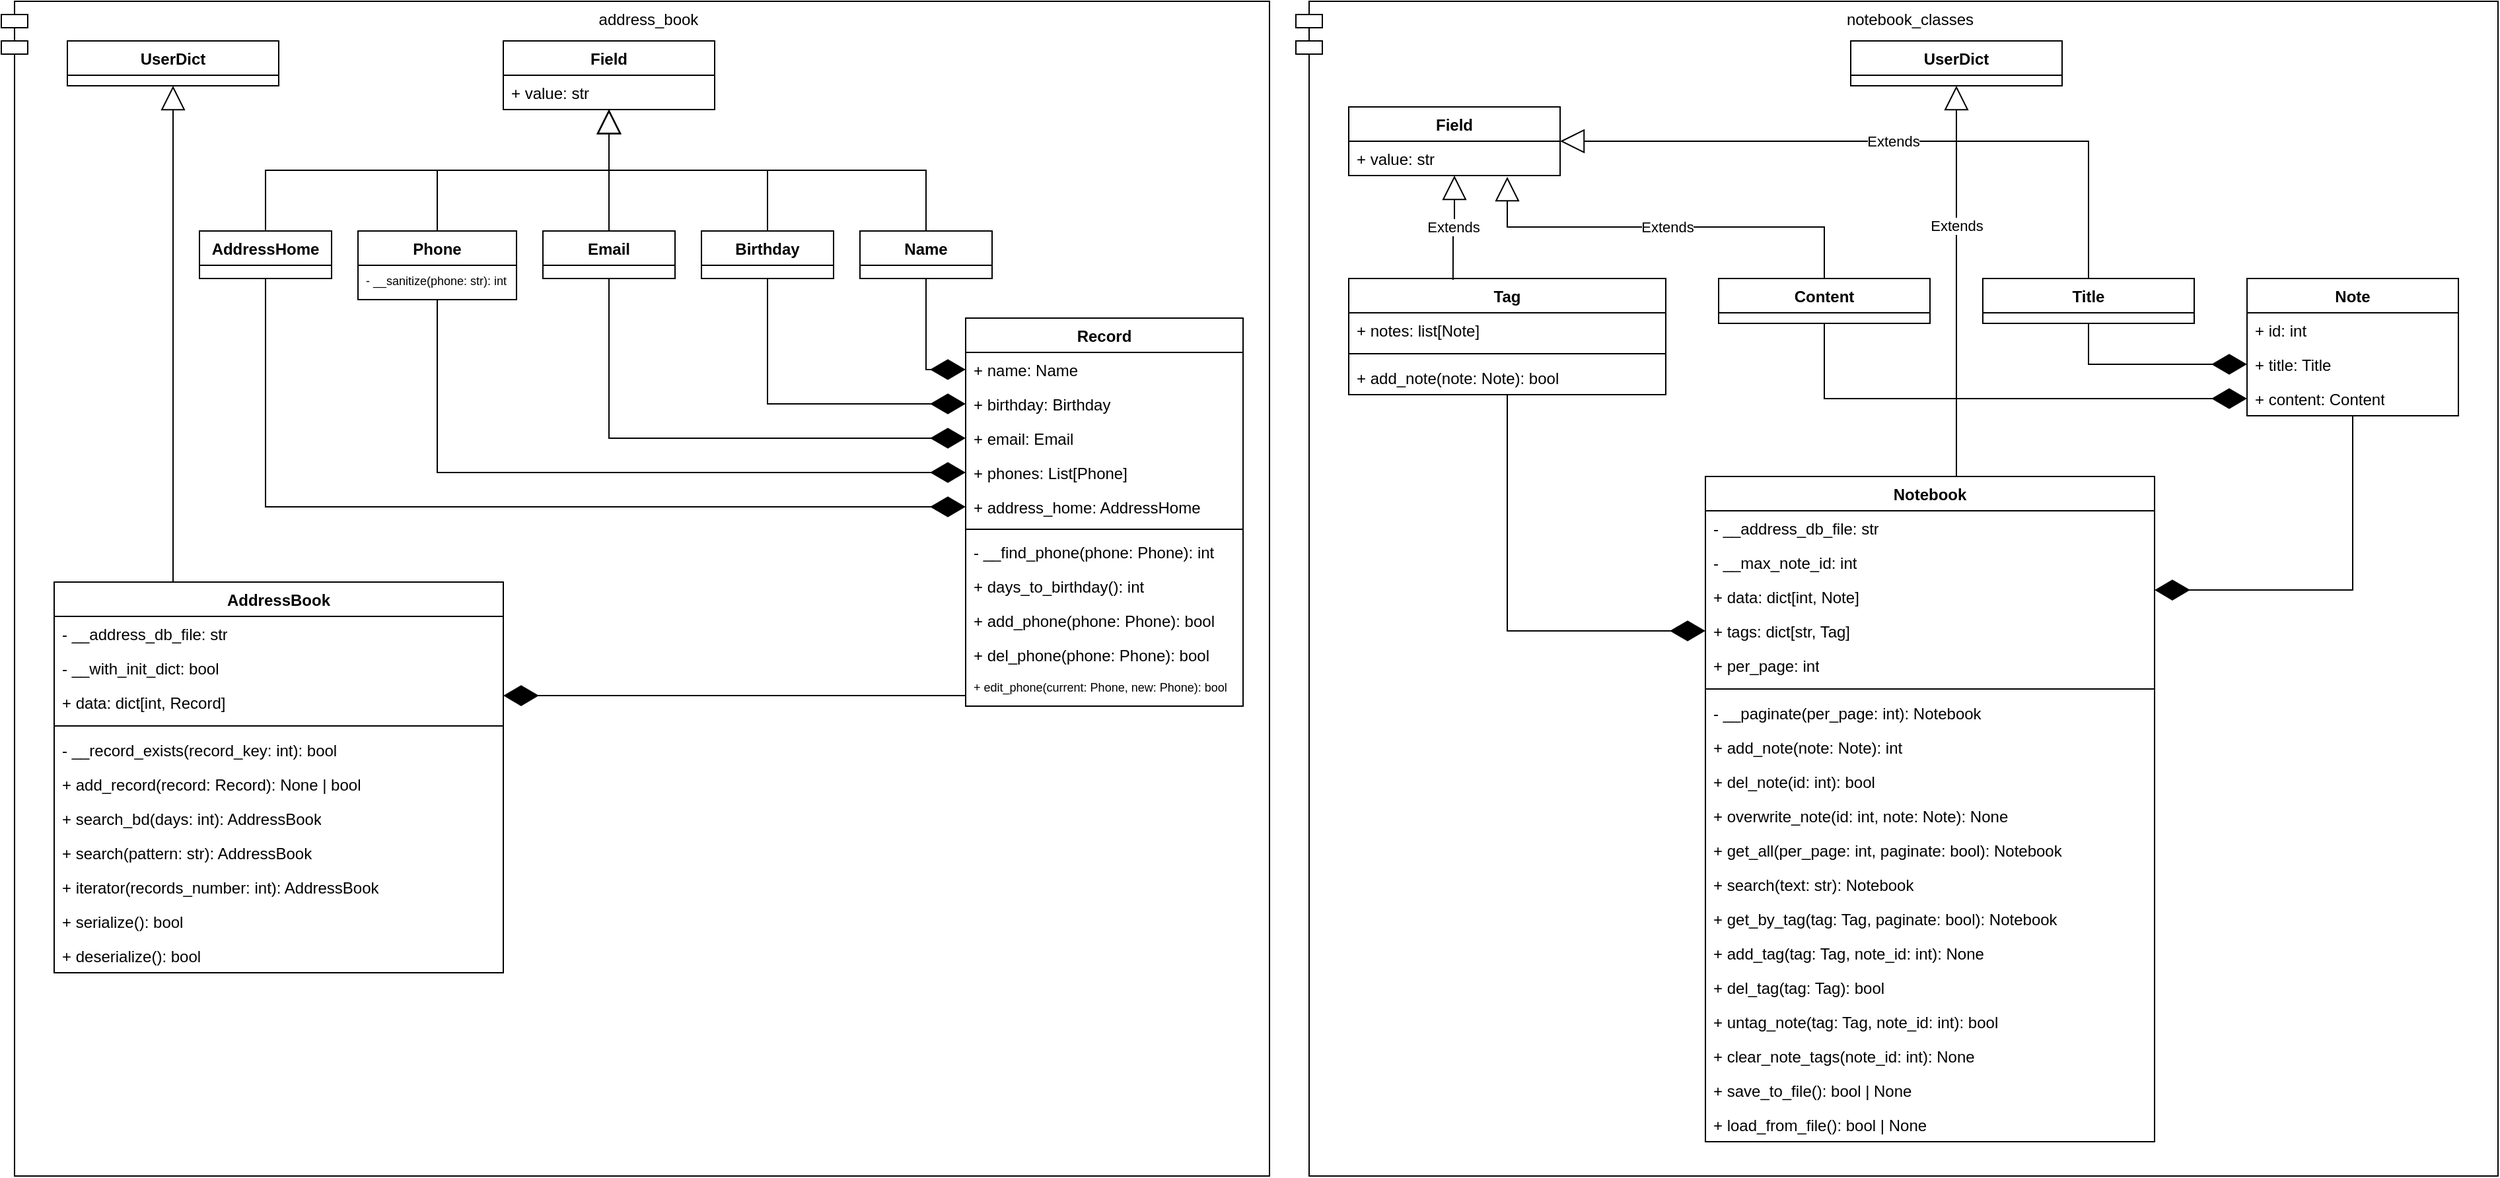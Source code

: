 <mxfile version="21.1.2" type="github">
  <diagram name="Page-1" id="e7e014a7-5840-1c2e-5031-d8a46d1fe8dd">
    <mxGraphModel dx="2263" dy="1489" grid="1" gridSize="10" guides="1" tooltips="1" connect="1" arrows="1" fold="1" page="1" pageScale="1" pageWidth="1169" pageHeight="826" background="none" math="0" shadow="0">
      <root>
        <mxCell id="0" />
        <mxCell id="1" parent="0" />
        <mxCell id="gKWf8svU3lvWC4O9m-Wb-16" value="" style="group" vertex="1" connectable="0" parent="1">
          <mxGeometry x="900" y="-400" width="910" height="890" as="geometry" />
        </mxCell>
        <mxCell id="gKWf8svU3lvWC4O9m-Wb-1" value="&lt;div&gt;notebook_classes&lt;/div&gt;&lt;div&gt;&lt;br&gt;&lt;/div&gt;" style="shape=module;align=left;spacingLeft=20;align=center;verticalAlign=top;whiteSpace=wrap;html=1;" vertex="1" parent="gKWf8svU3lvWC4O9m-Wb-16">
          <mxGeometry width="910" height="890" as="geometry" />
        </mxCell>
        <mxCell id="VGOBlKjqHN4MHqmhBKWz-45" value="Note" style="swimlane;fontStyle=1;align=center;verticalAlign=top;childLayout=stackLayout;horizontal=1;startSize=26;horizontalStack=0;resizeParent=1;resizeParentMax=0;resizeLast=0;collapsible=1;marginBottom=0;whiteSpace=wrap;html=1;" parent="gKWf8svU3lvWC4O9m-Wb-16" vertex="1">
          <mxGeometry x="720" y="210" width="160" height="104" as="geometry">
            <mxRectangle x="810" y="327" width="70" height="30" as="alternateBounds" />
          </mxGeometry>
        </mxCell>
        <mxCell id="VGOBlKjqHN4MHqmhBKWz-78" value="&lt;div&gt;+ id: int&lt;br&gt;&lt;/div&gt;" style="text;strokeColor=none;fillColor=none;align=left;verticalAlign=top;spacingLeft=4;spacingRight=4;overflow=hidden;rotatable=0;points=[[0,0.5],[1,0.5]];portConstraint=eastwest;whiteSpace=wrap;html=1;" parent="VGOBlKjqHN4MHqmhBKWz-45" vertex="1">
          <mxGeometry y="26" width="160" height="26" as="geometry" />
        </mxCell>
        <mxCell id="VGOBlKjqHN4MHqmhBKWz-70" value="&lt;div&gt;+ title: Title&lt;/div&gt;" style="text;strokeColor=none;fillColor=none;align=left;verticalAlign=top;spacingLeft=4;spacingRight=4;overflow=hidden;rotatable=0;points=[[0,0.5],[1,0.5]];portConstraint=eastwest;whiteSpace=wrap;html=1;" parent="VGOBlKjqHN4MHqmhBKWz-45" vertex="1">
          <mxGeometry y="52" width="160" height="26" as="geometry" />
        </mxCell>
        <mxCell id="VGOBlKjqHN4MHqmhBKWz-71" value="&lt;div&gt;+ content: Content&lt;br&gt;&lt;/div&gt;" style="text;strokeColor=none;fillColor=none;align=left;verticalAlign=top;spacingLeft=4;spacingRight=4;overflow=hidden;rotatable=0;points=[[0,0.5],[1,0.5]];portConstraint=eastwest;whiteSpace=wrap;html=1;" parent="VGOBlKjqHN4MHqmhBKWz-45" vertex="1">
          <mxGeometry y="78" width="160" height="26" as="geometry" />
        </mxCell>
        <mxCell id="VGOBlKjqHN4MHqmhBKWz-49" value="&lt;div&gt;Notebook&lt;/div&gt;" style="swimlane;fontStyle=1;align=center;verticalAlign=top;childLayout=stackLayout;horizontal=1;startSize=26;horizontalStack=0;resizeParent=1;resizeParentMax=0;resizeLast=0;collapsible=1;marginBottom=0;whiteSpace=wrap;html=1;" parent="gKWf8svU3lvWC4O9m-Wb-16" vertex="1">
          <mxGeometry x="310" y="360" width="340" height="504" as="geometry" />
        </mxCell>
        <mxCell id="VGOBlKjqHN4MHqmhBKWz-95" value="- __address_db_file: str" style="text;strokeColor=none;fillColor=none;align=left;verticalAlign=top;spacingLeft=4;spacingRight=4;overflow=hidden;rotatable=0;points=[[0,0.5],[1,0.5]];portConstraint=eastwest;whiteSpace=wrap;html=1;" parent="VGOBlKjqHN4MHqmhBKWz-49" vertex="1">
          <mxGeometry y="26" width="340" height="26" as="geometry" />
        </mxCell>
        <mxCell id="gKWf8svU3lvWC4O9m-Wb-11" value="- __max_note_id: int" style="text;strokeColor=none;fillColor=none;align=left;verticalAlign=top;spacingLeft=4;spacingRight=4;overflow=hidden;rotatable=0;points=[[0,0.5],[1,0.5]];portConstraint=eastwest;whiteSpace=wrap;html=1;" vertex="1" parent="VGOBlKjqHN4MHqmhBKWz-49">
          <mxGeometry y="52" width="340" height="26" as="geometry" />
        </mxCell>
        <mxCell id="VGOBlKjqHN4MHqmhBKWz-104" value="+ data: dict[int, Note]" style="text;strokeColor=none;fillColor=none;align=left;verticalAlign=top;spacingLeft=4;spacingRight=4;overflow=hidden;rotatable=0;points=[[0,0.5],[1,0.5]];portConstraint=eastwest;whiteSpace=wrap;html=1;" parent="VGOBlKjqHN4MHqmhBKWz-49" vertex="1">
          <mxGeometry y="78" width="340" height="26" as="geometry" />
        </mxCell>
        <mxCell id="VGOBlKjqHN4MHqmhBKWz-96" value="&lt;div&gt;+ tags: dict[str, Tag]&lt;br&gt;&lt;/div&gt;" style="text;strokeColor=none;fillColor=none;align=left;verticalAlign=top;spacingLeft=4;spacingRight=4;overflow=hidden;rotatable=0;points=[[0,0.5],[1,0.5]];portConstraint=eastwest;whiteSpace=wrap;html=1;" parent="VGOBlKjqHN4MHqmhBKWz-49" vertex="1">
          <mxGeometry y="104" width="340" height="26" as="geometry" />
        </mxCell>
        <mxCell id="VGOBlKjqHN4MHqmhBKWz-108" value="&lt;div&gt;+ per_page: int&lt;br&gt;&lt;/div&gt;" style="text;strokeColor=none;fillColor=none;align=left;verticalAlign=top;spacingLeft=4;spacingRight=4;overflow=hidden;rotatable=0;points=[[0,0.5],[1,0.5]];portConstraint=eastwest;whiteSpace=wrap;html=1;" parent="VGOBlKjqHN4MHqmhBKWz-49" vertex="1">
          <mxGeometry y="130" width="340" height="26" as="geometry" />
        </mxCell>
        <mxCell id="VGOBlKjqHN4MHqmhBKWz-89" value="" style="line;strokeWidth=1;fillColor=none;align=left;verticalAlign=middle;spacingTop=-1;spacingLeft=3;spacingRight=3;rotatable=0;labelPosition=right;points=[];portConstraint=eastwest;strokeColor=inherit;" parent="VGOBlKjqHN4MHqmhBKWz-49" vertex="1">
          <mxGeometry y="156" width="340" height="10" as="geometry" />
        </mxCell>
        <mxCell id="VGOBlKjqHN4MHqmhBKWz-87" value="- __paginate(per_page: int):  Notebook" style="text;strokeColor=none;fillColor=none;align=left;verticalAlign=top;spacingLeft=4;spacingRight=4;overflow=hidden;rotatable=0;points=[[0,0.5],[1,0.5]];portConstraint=eastwest;whiteSpace=wrap;html=1;" parent="VGOBlKjqHN4MHqmhBKWz-49" vertex="1">
          <mxGeometry y="166" width="340" height="26" as="geometry" />
        </mxCell>
        <mxCell id="VGOBlKjqHN4MHqmhBKWz-106" value="+ add_note(note: Note): int" style="text;strokeColor=none;fillColor=none;align=left;verticalAlign=top;spacingLeft=4;spacingRight=4;overflow=hidden;rotatable=0;points=[[0,0.5],[1,0.5]];portConstraint=eastwest;whiteSpace=wrap;html=1;" parent="VGOBlKjqHN4MHqmhBKWz-49" vertex="1">
          <mxGeometry y="192" width="340" height="26" as="geometry" />
        </mxCell>
        <mxCell id="VGOBlKjqHN4MHqmhBKWz-88" value="+ del_note(id: int): bool" style="text;strokeColor=none;fillColor=none;align=left;verticalAlign=top;spacingLeft=4;spacingRight=4;overflow=hidden;rotatable=0;points=[[0,0.5],[1,0.5]];portConstraint=eastwest;whiteSpace=wrap;html=1;" parent="VGOBlKjqHN4MHqmhBKWz-49" vertex="1">
          <mxGeometry y="218" width="340" height="26" as="geometry" />
        </mxCell>
        <mxCell id="VGOBlKjqHN4MHqmhBKWz-92" value="+ overwrite_note(id: int, note: Note): None" style="text;strokeColor=none;fillColor=none;align=left;verticalAlign=top;spacingLeft=4;spacingRight=4;overflow=hidden;rotatable=0;points=[[0,0.5],[1,0.5]];portConstraint=eastwest;whiteSpace=wrap;html=1;" parent="VGOBlKjqHN4MHqmhBKWz-49" vertex="1">
          <mxGeometry y="244" width="340" height="26" as="geometry" />
        </mxCell>
        <mxCell id="VGOBlKjqHN4MHqmhBKWz-93" value="+ get_all(per_page: int, paginate: bool): Notebook" style="text;strokeColor=none;fillColor=none;align=left;verticalAlign=top;spacingLeft=4;spacingRight=4;overflow=hidden;rotatable=0;points=[[0,0.5],[1,0.5]];portConstraint=eastwest;whiteSpace=wrap;html=1;" parent="VGOBlKjqHN4MHqmhBKWz-49" vertex="1">
          <mxGeometry y="270" width="340" height="26" as="geometry" />
        </mxCell>
        <mxCell id="VGOBlKjqHN4MHqmhBKWz-94" value="+ search(text: str): Notebook" style="text;strokeColor=none;fillColor=none;align=left;verticalAlign=top;spacingLeft=4;spacingRight=4;overflow=hidden;rotatable=0;points=[[0,0.5],[1,0.5]];portConstraint=eastwest;whiteSpace=wrap;html=1;" parent="VGOBlKjqHN4MHqmhBKWz-49" vertex="1">
          <mxGeometry y="296" width="340" height="26" as="geometry" />
        </mxCell>
        <mxCell id="VGOBlKjqHN4MHqmhBKWz-52" value="+ get_by_tag(tag: Tag, paginate: bool): Notebook" style="text;strokeColor=none;fillColor=none;align=left;verticalAlign=top;spacingLeft=4;spacingRight=4;overflow=hidden;rotatable=0;points=[[0,0.5],[1,0.5]];portConstraint=eastwest;whiteSpace=wrap;html=1;" parent="VGOBlKjqHN4MHqmhBKWz-49" vertex="1">
          <mxGeometry y="322" width="340" height="26" as="geometry" />
        </mxCell>
        <mxCell id="VGOBlKjqHN4MHqmhBKWz-109" value="+ add_tag(tag: Tag, note_id: int): None" style="text;strokeColor=none;fillColor=none;align=left;verticalAlign=top;spacingLeft=4;spacingRight=4;overflow=hidden;rotatable=0;points=[[0,0.5],[1,0.5]];portConstraint=eastwest;whiteSpace=wrap;html=1;" parent="VGOBlKjqHN4MHqmhBKWz-49" vertex="1">
          <mxGeometry y="348" width="340" height="26" as="geometry" />
        </mxCell>
        <mxCell id="VGOBlKjqHN4MHqmhBKWz-105" value="+ del_tag(tag: Tag): bool" style="text;strokeColor=none;fillColor=none;align=left;verticalAlign=top;spacingLeft=4;spacingRight=4;overflow=hidden;rotatable=0;points=[[0,0.5],[1,0.5]];portConstraint=eastwest;whiteSpace=wrap;html=1;" parent="VGOBlKjqHN4MHqmhBKWz-49" vertex="1">
          <mxGeometry y="374" width="340" height="26" as="geometry" />
        </mxCell>
        <mxCell id="VGOBlKjqHN4MHqmhBKWz-99" value="+ untag_note(tag: Tag, note_id: int): bool" style="text;strokeColor=none;fillColor=none;align=left;verticalAlign=top;spacingLeft=4;spacingRight=4;overflow=hidden;rotatable=0;points=[[0,0.5],[1,0.5]];portConstraint=eastwest;whiteSpace=wrap;html=1;" parent="VGOBlKjqHN4MHqmhBKWz-49" vertex="1">
          <mxGeometry y="400" width="340" height="26" as="geometry" />
        </mxCell>
        <mxCell id="VGOBlKjqHN4MHqmhBKWz-110" value="+ clear_note_tags(note_id: int): None" style="text;strokeColor=none;fillColor=none;align=left;verticalAlign=top;spacingLeft=4;spacingRight=4;overflow=hidden;rotatable=0;points=[[0,0.5],[1,0.5]];portConstraint=eastwest;whiteSpace=wrap;html=1;" parent="VGOBlKjqHN4MHqmhBKWz-49" vertex="1">
          <mxGeometry y="426" width="340" height="26" as="geometry" />
        </mxCell>
        <mxCell id="VGOBlKjqHN4MHqmhBKWz-102" value="+ save_to_file(): bool | None" style="text;strokeColor=none;fillColor=none;align=left;verticalAlign=top;spacingLeft=4;spacingRight=4;overflow=hidden;rotatable=0;points=[[0,0.5],[1,0.5]];portConstraint=eastwest;whiteSpace=wrap;html=1;" parent="VGOBlKjqHN4MHqmhBKWz-49" vertex="1">
          <mxGeometry y="452" width="340" height="26" as="geometry" />
        </mxCell>
        <mxCell id="VGOBlKjqHN4MHqmhBKWz-103" value="+ load_from_file(): bool | None" style="text;strokeColor=none;fillColor=none;align=left;verticalAlign=top;spacingLeft=4;spacingRight=4;overflow=hidden;rotatable=0;points=[[0,0.5],[1,0.5]];portConstraint=eastwest;whiteSpace=wrap;html=1;" parent="VGOBlKjqHN4MHqmhBKWz-49" vertex="1">
          <mxGeometry y="478" width="340" height="26" as="geometry" />
        </mxCell>
        <mxCell id="VGOBlKjqHN4MHqmhBKWz-53" value="Tag" style="swimlane;fontStyle=1;align=center;verticalAlign=top;childLayout=stackLayout;horizontal=1;startSize=26;horizontalStack=0;resizeParent=1;resizeParentMax=0;resizeLast=0;collapsible=1;marginBottom=0;whiteSpace=wrap;html=1;" parent="gKWf8svU3lvWC4O9m-Wb-16" vertex="1">
          <mxGeometry x="40" y="210" width="240" height="88" as="geometry" />
        </mxCell>
        <mxCell id="VGOBlKjqHN4MHqmhBKWz-98" value="&lt;div&gt;+ notes: list[Note]&lt;br&gt;&lt;/div&gt;" style="text;strokeColor=none;fillColor=none;align=left;verticalAlign=top;spacingLeft=4;spacingRight=4;overflow=hidden;rotatable=0;points=[[0,0.5],[1,0.5]];portConstraint=eastwest;whiteSpace=wrap;html=1;" parent="VGOBlKjqHN4MHqmhBKWz-53" vertex="1">
          <mxGeometry y="26" width="240" height="26" as="geometry" />
        </mxCell>
        <mxCell id="VGOBlKjqHN4MHqmhBKWz-101" value="" style="line;strokeWidth=1;fillColor=none;align=left;verticalAlign=middle;spacingTop=-1;spacingLeft=3;spacingRight=3;rotatable=0;labelPosition=right;points=[];portConstraint=eastwest;strokeColor=inherit;" parent="VGOBlKjqHN4MHqmhBKWz-53" vertex="1">
          <mxGeometry y="52" width="240" height="10" as="geometry" />
        </mxCell>
        <mxCell id="VGOBlKjqHN4MHqmhBKWz-100" value="+ add_note(note: Note): bool" style="text;strokeColor=none;fillColor=none;align=left;verticalAlign=top;spacingLeft=4;spacingRight=4;overflow=hidden;rotatable=0;points=[[0,0.5],[1,0.5]];portConstraint=eastwest;whiteSpace=wrap;html=1;" parent="VGOBlKjqHN4MHqmhBKWz-53" vertex="1">
          <mxGeometry y="62" width="240" height="26" as="geometry" />
        </mxCell>
        <mxCell id="VGOBlKjqHN4MHqmhBKWz-57" value="Field" style="swimlane;fontStyle=1;align=center;verticalAlign=top;childLayout=stackLayout;horizontal=1;startSize=26;horizontalStack=0;resizeParent=1;resizeParentMax=0;resizeLast=0;collapsible=1;marginBottom=0;whiteSpace=wrap;html=1;" parent="gKWf8svU3lvWC4O9m-Wb-16" vertex="1">
          <mxGeometry x="40" y="80" width="160" height="52" as="geometry" />
        </mxCell>
        <mxCell id="VGOBlKjqHN4MHqmhBKWz-58" value="+ value: str" style="text;strokeColor=none;fillColor=none;align=left;verticalAlign=top;spacingLeft=4;spacingRight=4;overflow=hidden;rotatable=0;points=[[0,0.5],[1,0.5]];portConstraint=eastwest;whiteSpace=wrap;html=1;" parent="VGOBlKjqHN4MHqmhBKWz-57" vertex="1">
          <mxGeometry y="26" width="160" height="26" as="geometry" />
        </mxCell>
        <mxCell id="VGOBlKjqHN4MHqmhBKWz-61" value="Title" style="swimlane;fontStyle=1;align=center;verticalAlign=top;childLayout=stackLayout;horizontal=1;startSize=26;horizontalStack=0;resizeParent=1;resizeParentMax=0;resizeLast=0;collapsible=1;marginBottom=0;whiteSpace=wrap;html=1;" parent="gKWf8svU3lvWC4O9m-Wb-16" vertex="1">
          <mxGeometry x="520" y="210" width="160" height="34" as="geometry" />
        </mxCell>
        <mxCell id="VGOBlKjqHN4MHqmhBKWz-65" value="Extends" style="endArrow=block;endSize=16;endFill=0;html=1;rounded=0;exitX=0.329;exitY=0.011;exitDx=0;exitDy=0;exitPerimeter=0;edgeStyle=orthogonalEdgeStyle;" parent="gKWf8svU3lvWC4O9m-Wb-16" source="VGOBlKjqHN4MHqmhBKWz-53" target="VGOBlKjqHN4MHqmhBKWz-57" edge="1">
          <mxGeometry width="160" relative="1" as="geometry">
            <mxPoint x="500" y="470" as="sourcePoint" />
            <mxPoint x="660" y="470" as="targetPoint" />
          </mxGeometry>
        </mxCell>
        <mxCell id="VGOBlKjqHN4MHqmhBKWz-66" value="Extends" style="endArrow=block;endSize=16;endFill=0;html=1;rounded=0;orthogonal=0;noJump=0;bendable=1;edgeStyle=orthogonalEdgeStyle;" parent="gKWf8svU3lvWC4O9m-Wb-16" source="VGOBlKjqHN4MHqmhBKWz-61" target="VGOBlKjqHN4MHqmhBKWz-57" edge="1">
          <mxGeometry width="160" relative="1" as="geometry">
            <mxPoint x="370" y="410" as="sourcePoint" />
            <mxPoint x="250" y="290" as="targetPoint" />
            <Array as="points">
              <mxPoint x="600" y="106" />
            </Array>
          </mxGeometry>
        </mxCell>
        <mxCell id="VGOBlKjqHN4MHqmhBKWz-67" value="&lt;div&gt;Content&lt;/div&gt;" style="swimlane;fontStyle=1;align=center;verticalAlign=top;childLayout=stackLayout;horizontal=1;startSize=26;horizontalStack=0;resizeParent=1;resizeParentMax=0;resizeLast=0;collapsible=1;marginBottom=0;whiteSpace=wrap;html=1;" parent="gKWf8svU3lvWC4O9m-Wb-16" vertex="1">
          <mxGeometry x="320" y="210" width="160" height="34" as="geometry" />
        </mxCell>
        <mxCell id="VGOBlKjqHN4MHqmhBKWz-68" value="Extends" style="endArrow=block;endSize=16;endFill=0;html=1;rounded=0;exitX=0.5;exitY=0;exitDx=0;exitDy=0;entryX=0.75;entryY=1.038;entryDx=0;entryDy=0;entryPerimeter=0;edgeStyle=orthogonalEdgeStyle;" parent="gKWf8svU3lvWC4O9m-Wb-16" source="VGOBlKjqHN4MHqmhBKWz-67" target="VGOBlKjqHN4MHqmhBKWz-58" edge="1">
          <mxGeometry width="160" relative="1" as="geometry">
            <mxPoint x="780" y="168" as="sourcePoint" />
            <mxPoint x="200" y="170" as="targetPoint" />
          </mxGeometry>
        </mxCell>
        <mxCell id="gKWf8svU3lvWC4O9m-Wb-6" value="" style="endArrow=diamondThin;endFill=1;endSize=24;html=1;rounded=0;entryX=0;entryY=0.5;entryDx=0;entryDy=0;exitX=0.5;exitY=1;exitDx=0;exitDy=0;edgeStyle=orthogonalEdgeStyle;" edge="1" parent="gKWf8svU3lvWC4O9m-Wb-16" source="VGOBlKjqHN4MHqmhBKWz-61" target="VGOBlKjqHN4MHqmhBKWz-70">
          <mxGeometry width="160" relative="1" as="geometry">
            <mxPoint x="150" y="460" as="sourcePoint" />
            <mxPoint x="310" y="460" as="targetPoint" />
          </mxGeometry>
        </mxCell>
        <mxCell id="gKWf8svU3lvWC4O9m-Wb-7" value="" style="endArrow=diamondThin;endFill=1;endSize=24;html=1;rounded=0;entryX=0;entryY=0.5;entryDx=0;entryDy=0;exitX=0.5;exitY=1;exitDx=0;exitDy=0;edgeStyle=orthogonalEdgeStyle;" edge="1" parent="gKWf8svU3lvWC4O9m-Wb-16" source="VGOBlKjqHN4MHqmhBKWz-67" target="VGOBlKjqHN4MHqmhBKWz-71">
          <mxGeometry width="160" relative="1" as="geometry">
            <mxPoint x="610" y="254" as="sourcePoint" />
            <mxPoint x="730" y="285" as="targetPoint" />
          </mxGeometry>
        </mxCell>
        <mxCell id="gKWf8svU3lvWC4O9m-Wb-10" value="" style="endArrow=diamondThin;endFill=1;endSize=24;html=1;rounded=0;edgeStyle=orthogonalEdgeStyle;entryX=1;entryY=0.308;entryDx=0;entryDy=0;entryPerimeter=0;" edge="1" parent="gKWf8svU3lvWC4O9m-Wb-16" source="VGOBlKjqHN4MHqmhBKWz-45" target="VGOBlKjqHN4MHqmhBKWz-104">
          <mxGeometry width="160" relative="1" as="geometry">
            <mxPoint x="410" y="254" as="sourcePoint" />
            <mxPoint x="730" y="311" as="targetPoint" />
            <Array as="points" />
          </mxGeometry>
        </mxCell>
        <mxCell id="gKWf8svU3lvWC4O9m-Wb-12" value="&lt;div&gt;UserDict&lt;/div&gt;" style="swimlane;fontStyle=1;align=center;verticalAlign=top;childLayout=stackLayout;horizontal=1;startSize=26;horizontalStack=0;resizeParent=1;resizeParentMax=0;resizeLast=0;collapsible=1;marginBottom=0;whiteSpace=wrap;html=1;" vertex="1" parent="gKWf8svU3lvWC4O9m-Wb-16">
          <mxGeometry x="420" y="30" width="160" height="34" as="geometry" />
        </mxCell>
        <mxCell id="gKWf8svU3lvWC4O9m-Wb-14" value="Extends" style="endArrow=block;endSize=16;endFill=0;html=1;rounded=0;orthogonal=0;noJump=0;bendable=1;" edge="1" parent="gKWf8svU3lvWC4O9m-Wb-16" target="gKWf8svU3lvWC4O9m-Wb-12">
          <mxGeometry x="0.284" width="160" relative="1" as="geometry">
            <mxPoint x="500" y="360" as="sourcePoint" />
            <mxPoint x="773" y="64" as="targetPoint" />
            <mxPoint as="offset" />
          </mxGeometry>
        </mxCell>
        <mxCell id="gKWf8svU3lvWC4O9m-Wb-15" value="" style="endArrow=diamondThin;endFill=1;endSize=24;html=1;rounded=0;edgeStyle=orthogonalEdgeStyle;entryX=0;entryY=0.5;entryDx=0;entryDy=0;" edge="1" parent="gKWf8svU3lvWC4O9m-Wb-16" source="VGOBlKjqHN4MHqmhBKWz-53" target="VGOBlKjqHN4MHqmhBKWz-96">
          <mxGeometry width="160" relative="1" as="geometry">
            <mxPoint x="810" y="324" as="sourcePoint" />
            <mxPoint x="660" y="456" as="targetPoint" />
            <Array as="points" />
          </mxGeometry>
        </mxCell>
        <mxCell id="gKWf8svU3lvWC4O9m-Wb-19" value="address_book" style="shape=module;align=left;spacingLeft=20;align=center;verticalAlign=top;whiteSpace=wrap;html=1;fillColor=default;" vertex="1" parent="1">
          <mxGeometry x="-80" y="-400" width="960" height="890" as="geometry" />
        </mxCell>
        <mxCell id="gKWf8svU3lvWC4O9m-Wb-20" value="Record" style="swimlane;fontStyle=1;align=center;verticalAlign=top;childLayout=stackLayout;horizontal=1;startSize=26;horizontalStack=0;resizeParent=1;resizeParentMax=0;resizeLast=0;collapsible=1;marginBottom=0;whiteSpace=wrap;html=1;" vertex="1" parent="1">
          <mxGeometry x="650" y="-160" width="210" height="294" as="geometry">
            <mxRectangle x="810" y="327" width="70" height="30" as="alternateBounds" />
          </mxGeometry>
        </mxCell>
        <mxCell id="gKWf8svU3lvWC4O9m-Wb-22" value="&lt;div&gt;+ name: Name&lt;/div&gt;" style="text;strokeColor=none;fillColor=none;align=left;verticalAlign=top;spacingLeft=4;spacingRight=4;overflow=hidden;rotatable=0;points=[[0,0.5],[1,0.5]];portConstraint=eastwest;whiteSpace=wrap;html=1;" vertex="1" parent="gKWf8svU3lvWC4O9m-Wb-20">
          <mxGeometry y="26" width="210" height="26" as="geometry" />
        </mxCell>
        <mxCell id="gKWf8svU3lvWC4O9m-Wb-21" value="&lt;div&gt;+ birthday: Birthday&lt;br&gt;&lt;/div&gt;" style="text;strokeColor=none;fillColor=none;align=left;verticalAlign=top;spacingLeft=4;spacingRight=4;overflow=hidden;rotatable=0;points=[[0,0.5],[1,0.5]];portConstraint=eastwest;whiteSpace=wrap;html=1;" vertex="1" parent="gKWf8svU3lvWC4O9m-Wb-20">
          <mxGeometry y="52" width="210" height="26" as="geometry" />
        </mxCell>
        <mxCell id="gKWf8svU3lvWC4O9m-Wb-68" value="+ email: Email" style="text;strokeColor=none;fillColor=none;align=left;verticalAlign=top;spacingLeft=4;spacingRight=4;overflow=hidden;rotatable=0;points=[[0,0.5],[1,0.5]];portConstraint=eastwest;whiteSpace=wrap;html=1;" vertex="1" parent="gKWf8svU3lvWC4O9m-Wb-20">
          <mxGeometry y="78" width="210" height="26" as="geometry" />
        </mxCell>
        <mxCell id="gKWf8svU3lvWC4O9m-Wb-23" value="+ phones: List[Phone]" style="text;strokeColor=none;fillColor=none;align=left;verticalAlign=top;spacingLeft=4;spacingRight=4;overflow=hidden;rotatable=0;points=[[0,0.5],[1,0.5]];portConstraint=eastwest;whiteSpace=wrap;html=1;" vertex="1" parent="gKWf8svU3lvWC4O9m-Wb-20">
          <mxGeometry y="104" width="210" height="26" as="geometry" />
        </mxCell>
        <mxCell id="gKWf8svU3lvWC4O9m-Wb-70" value="+ address_home: AddressHome" style="text;strokeColor=none;fillColor=none;align=left;verticalAlign=top;spacingLeft=4;spacingRight=4;overflow=hidden;rotatable=0;points=[[0,0.5],[1,0.5]];portConstraint=eastwest;whiteSpace=wrap;html=1;" vertex="1" parent="gKWf8svU3lvWC4O9m-Wb-20">
          <mxGeometry y="130" width="210" height="26" as="geometry" />
        </mxCell>
        <mxCell id="gKWf8svU3lvWC4O9m-Wb-73" value="" style="line;strokeWidth=1;fillColor=none;align=left;verticalAlign=middle;spacingTop=-1;spacingLeft=3;spacingRight=3;rotatable=0;labelPosition=right;points=[];portConstraint=eastwest;strokeColor=inherit;" vertex="1" parent="gKWf8svU3lvWC4O9m-Wb-20">
          <mxGeometry y="156" width="210" height="8" as="geometry" />
        </mxCell>
        <mxCell id="gKWf8svU3lvWC4O9m-Wb-74" value="- __find_phone(phone: Phone): int" style="text;strokeColor=none;fillColor=none;align=left;verticalAlign=top;spacingLeft=4;spacingRight=4;overflow=hidden;rotatable=0;points=[[0,0.5],[1,0.5]];portConstraint=eastwest;whiteSpace=wrap;html=1;" vertex="1" parent="gKWf8svU3lvWC4O9m-Wb-20">
          <mxGeometry y="164" width="210" height="26" as="geometry" />
        </mxCell>
        <mxCell id="gKWf8svU3lvWC4O9m-Wb-75" value="+ days_to_birthday(): int" style="text;strokeColor=none;fillColor=none;align=left;verticalAlign=top;spacingLeft=4;spacingRight=4;overflow=hidden;rotatable=0;points=[[0,0.5],[1,0.5]];portConstraint=eastwest;whiteSpace=wrap;html=1;" vertex="1" parent="gKWf8svU3lvWC4O9m-Wb-20">
          <mxGeometry y="190" width="210" height="26" as="geometry" />
        </mxCell>
        <mxCell id="gKWf8svU3lvWC4O9m-Wb-76" value="+ add_phone(phone: Phone): bool" style="text;strokeColor=none;fillColor=none;align=left;verticalAlign=top;spacingLeft=4;spacingRight=4;overflow=hidden;rotatable=0;points=[[0,0.5],[1,0.5]];portConstraint=eastwest;whiteSpace=wrap;html=1;" vertex="1" parent="gKWf8svU3lvWC4O9m-Wb-20">
          <mxGeometry y="216" width="210" height="26" as="geometry" />
        </mxCell>
        <mxCell id="gKWf8svU3lvWC4O9m-Wb-77" value="+ del_phone(phone: Phone): bool" style="text;strokeColor=none;fillColor=none;align=left;verticalAlign=top;spacingLeft=4;spacingRight=4;overflow=hidden;rotatable=0;points=[[0,0.5],[1,0.5]];portConstraint=eastwest;whiteSpace=wrap;html=1;" vertex="1" parent="gKWf8svU3lvWC4O9m-Wb-20">
          <mxGeometry y="242" width="210" height="26" as="geometry" />
        </mxCell>
        <mxCell id="gKWf8svU3lvWC4O9m-Wb-78" value="+ edit_phone(current: Phone, new: Phone): bool" style="text;strokeColor=none;fillColor=none;align=left;verticalAlign=top;spacingLeft=4;spacingRight=4;overflow=hidden;rotatable=0;points=[[0,0.5],[1,0.5]];portConstraint=eastwest;whiteSpace=wrap;html=1;fontSize=9;" vertex="1" parent="gKWf8svU3lvWC4O9m-Wb-20">
          <mxGeometry y="268" width="210" height="26" as="geometry" />
        </mxCell>
        <mxCell id="gKWf8svU3lvWC4O9m-Wb-24" value="AddressBook" style="swimlane;fontStyle=1;align=center;verticalAlign=top;childLayout=stackLayout;horizontal=1;startSize=26;horizontalStack=0;resizeParent=1;resizeParentMax=0;resizeLast=0;collapsible=1;marginBottom=0;whiteSpace=wrap;html=1;" vertex="1" parent="1">
          <mxGeometry x="-40" y="40" width="340" height="296" as="geometry" />
        </mxCell>
        <mxCell id="gKWf8svU3lvWC4O9m-Wb-25" value="- __address_db_file: str" style="text;strokeColor=none;fillColor=none;align=left;verticalAlign=top;spacingLeft=4;spacingRight=4;overflow=hidden;rotatable=0;points=[[0,0.5],[1,0.5]];portConstraint=eastwest;whiteSpace=wrap;html=1;" vertex="1" parent="gKWf8svU3lvWC4O9m-Wb-24">
          <mxGeometry y="26" width="340" height="26" as="geometry" />
        </mxCell>
        <mxCell id="gKWf8svU3lvWC4O9m-Wb-26" value="- __with_init_dict: bool" style="text;strokeColor=none;fillColor=none;align=left;verticalAlign=top;spacingLeft=4;spacingRight=4;overflow=hidden;rotatable=0;points=[[0,0.5],[1,0.5]];portConstraint=eastwest;whiteSpace=wrap;html=1;" vertex="1" parent="gKWf8svU3lvWC4O9m-Wb-24">
          <mxGeometry y="52" width="340" height="26" as="geometry" />
        </mxCell>
        <mxCell id="gKWf8svU3lvWC4O9m-Wb-27" value="+ data: dict[int, Record]" style="text;strokeColor=none;fillColor=none;align=left;verticalAlign=top;spacingLeft=4;spacingRight=4;overflow=hidden;rotatable=0;points=[[0,0.5],[1,0.5]];portConstraint=eastwest;whiteSpace=wrap;html=1;" vertex="1" parent="gKWf8svU3lvWC4O9m-Wb-24">
          <mxGeometry y="78" width="340" height="26" as="geometry" />
        </mxCell>
        <mxCell id="gKWf8svU3lvWC4O9m-Wb-30" value="" style="line;strokeWidth=1;fillColor=none;align=left;verticalAlign=middle;spacingTop=-1;spacingLeft=3;spacingRight=3;rotatable=0;labelPosition=right;points=[];portConstraint=eastwest;strokeColor=inherit;" vertex="1" parent="gKWf8svU3lvWC4O9m-Wb-24">
          <mxGeometry y="104" width="340" height="10" as="geometry" />
        </mxCell>
        <mxCell id="gKWf8svU3lvWC4O9m-Wb-31" value="- __record_exists(record_key: int): bool" style="text;strokeColor=none;fillColor=none;align=left;verticalAlign=top;spacingLeft=4;spacingRight=4;overflow=hidden;rotatable=0;points=[[0,0.5],[1,0.5]];portConstraint=eastwest;whiteSpace=wrap;html=1;" vertex="1" parent="gKWf8svU3lvWC4O9m-Wb-24">
          <mxGeometry y="114" width="340" height="26" as="geometry" />
        </mxCell>
        <mxCell id="gKWf8svU3lvWC4O9m-Wb-32" value="+ add_record(record: Record): None | bool" style="text;strokeColor=none;fillColor=none;align=left;verticalAlign=top;spacingLeft=4;spacingRight=4;overflow=hidden;rotatable=0;points=[[0,0.5],[1,0.5]];portConstraint=eastwest;whiteSpace=wrap;html=1;" vertex="1" parent="gKWf8svU3lvWC4O9m-Wb-24">
          <mxGeometry y="140" width="340" height="26" as="geometry" />
        </mxCell>
        <mxCell id="gKWf8svU3lvWC4O9m-Wb-33" value="&lt;div&gt;+ search_bd(days: int): AddressBook&lt;/div&gt;" style="text;strokeColor=none;fillColor=none;align=left;verticalAlign=top;spacingLeft=4;spacingRight=4;overflow=hidden;rotatable=0;points=[[0,0.5],[1,0.5]];portConstraint=eastwest;whiteSpace=wrap;html=1;" vertex="1" parent="gKWf8svU3lvWC4O9m-Wb-24">
          <mxGeometry y="166" width="340" height="26" as="geometry" />
        </mxCell>
        <mxCell id="gKWf8svU3lvWC4O9m-Wb-34" value="+ search(pattern: str): AddressBook" style="text;strokeColor=none;fillColor=none;align=left;verticalAlign=top;spacingLeft=4;spacingRight=4;overflow=hidden;rotatable=0;points=[[0,0.5],[1,0.5]];portConstraint=eastwest;whiteSpace=wrap;html=1;" vertex="1" parent="gKWf8svU3lvWC4O9m-Wb-24">
          <mxGeometry y="192" width="340" height="26" as="geometry" />
        </mxCell>
        <mxCell id="gKWf8svU3lvWC4O9m-Wb-35" value="+ iterator(records_number: int): AddressBook" style="text;strokeColor=none;fillColor=none;align=left;verticalAlign=top;spacingLeft=4;spacingRight=4;overflow=hidden;rotatable=0;points=[[0,0.5],[1,0.5]];portConstraint=eastwest;whiteSpace=wrap;html=1;" vertex="1" parent="gKWf8svU3lvWC4O9m-Wb-24">
          <mxGeometry y="218" width="340" height="26" as="geometry" />
        </mxCell>
        <mxCell id="gKWf8svU3lvWC4O9m-Wb-42" value="+ serialize(): bool" style="text;strokeColor=none;fillColor=none;align=left;verticalAlign=top;spacingLeft=4;spacingRight=4;overflow=hidden;rotatable=0;points=[[0,0.5],[1,0.5]];portConstraint=eastwest;whiteSpace=wrap;html=1;" vertex="1" parent="gKWf8svU3lvWC4O9m-Wb-24">
          <mxGeometry y="244" width="340" height="26" as="geometry" />
        </mxCell>
        <mxCell id="gKWf8svU3lvWC4O9m-Wb-43" value="+ deserialize(): bool" style="text;strokeColor=none;fillColor=none;align=left;verticalAlign=top;spacingLeft=4;spacingRight=4;overflow=hidden;rotatable=0;points=[[0,0.5],[1,0.5]];portConstraint=eastwest;whiteSpace=wrap;html=1;" vertex="1" parent="gKWf8svU3lvWC4O9m-Wb-24">
          <mxGeometry y="270" width="340" height="26" as="geometry" />
        </mxCell>
        <mxCell id="gKWf8svU3lvWC4O9m-Wb-44" value="AddressHome" style="swimlane;fontStyle=1;align=center;verticalAlign=top;childLayout=stackLayout;horizontal=1;startSize=26;horizontalStack=0;resizeParent=1;resizeParentMax=0;resizeLast=0;collapsible=1;marginBottom=0;whiteSpace=wrap;html=1;" vertex="1" parent="1">
          <mxGeometry x="70" y="-226" width="100" height="36" as="geometry" />
        </mxCell>
        <mxCell id="gKWf8svU3lvWC4O9m-Wb-48" value="Field" style="swimlane;fontStyle=1;align=center;verticalAlign=top;childLayout=stackLayout;horizontal=1;startSize=26;horizontalStack=0;resizeParent=1;resizeParentMax=0;resizeLast=0;collapsible=1;marginBottom=0;whiteSpace=wrap;html=1;" vertex="1" parent="1">
          <mxGeometry x="300" y="-370" width="160" height="52" as="geometry" />
        </mxCell>
        <mxCell id="gKWf8svU3lvWC4O9m-Wb-49" value="+ value: str " style="text;strokeColor=none;fillColor=none;align=left;verticalAlign=top;spacingLeft=4;spacingRight=4;overflow=hidden;rotatable=0;points=[[0,0.5],[1,0.5]];portConstraint=eastwest;whiteSpace=wrap;html=1;" vertex="1" parent="gKWf8svU3lvWC4O9m-Wb-48">
          <mxGeometry y="26" width="160" height="26" as="geometry" />
        </mxCell>
        <mxCell id="gKWf8svU3lvWC4O9m-Wb-50" value="Name" style="swimlane;fontStyle=1;align=center;verticalAlign=top;childLayout=stackLayout;horizontal=1;startSize=26;horizontalStack=0;resizeParent=1;resizeParentMax=0;resizeLast=0;collapsible=1;marginBottom=0;whiteSpace=wrap;html=1;" vertex="1" parent="1">
          <mxGeometry x="570" y="-226" width="100" height="36" as="geometry" />
        </mxCell>
        <mxCell id="gKWf8svU3lvWC4O9m-Wb-51" value="" style="endArrow=block;endSize=16;endFill=0;html=1;rounded=0;exitX=0.5;exitY=0;exitDx=0;exitDy=0;edgeStyle=orthogonalEdgeStyle;" edge="1" parent="1" source="gKWf8svU3lvWC4O9m-Wb-44" target="gKWf8svU3lvWC4O9m-Wb-48">
          <mxGeometry width="160" relative="1" as="geometry">
            <mxPoint x="420" y="70" as="sourcePoint" />
            <mxPoint x="580" y="70" as="targetPoint" />
          </mxGeometry>
        </mxCell>
        <mxCell id="gKWf8svU3lvWC4O9m-Wb-52" value="" style="endArrow=block;endSize=16;endFill=0;html=1;rounded=0;orthogonal=0;noJump=0;bendable=1;edgeStyle=orthogonalEdgeStyle;" edge="1" parent="1" source="gKWf8svU3lvWC4O9m-Wb-50" target="gKWf8svU3lvWC4O9m-Wb-48">
          <mxGeometry width="160" relative="1" as="geometry">
            <mxPoint x="290" y="10" as="sourcePoint" />
            <mxPoint x="170" y="-110" as="targetPoint" />
            <Array as="points">
              <mxPoint x="620" y="-272" />
              <mxPoint x="380" y="-272" />
            </Array>
          </mxGeometry>
        </mxCell>
        <mxCell id="gKWf8svU3lvWC4O9m-Wb-53" value="Phone" style="swimlane;fontStyle=1;align=center;verticalAlign=top;childLayout=stackLayout;horizontal=1;startSize=26;horizontalStack=0;resizeParent=1;resizeParentMax=0;resizeLast=0;collapsible=1;marginBottom=0;whiteSpace=wrap;html=1;" vertex="1" parent="1">
          <mxGeometry x="190" y="-226" width="120" height="52" as="geometry" />
        </mxCell>
        <mxCell id="gKWf8svU3lvWC4O9m-Wb-79" value="- __sanitize(phone: str): int" style="text;strokeColor=none;fillColor=none;align=left;verticalAlign=top;spacingLeft=4;spacingRight=4;overflow=hidden;rotatable=0;points=[[0,0.5],[1,0.5]];portConstraint=eastwest;whiteSpace=wrap;html=1;fontSize=9;" vertex="1" parent="gKWf8svU3lvWC4O9m-Wb-53">
          <mxGeometry y="26" width="120" height="26" as="geometry" />
        </mxCell>
        <mxCell id="gKWf8svU3lvWC4O9m-Wb-54" value="" style="endArrow=block;endSize=16;endFill=0;html=1;rounded=0;exitX=0.5;exitY=0;exitDx=0;exitDy=0;edgeStyle=orthogonalEdgeStyle;" edge="1" parent="1" source="gKWf8svU3lvWC4O9m-Wb-53" target="gKWf8svU3lvWC4O9m-Wb-48">
          <mxGeometry width="160" relative="1" as="geometry">
            <mxPoint x="700" y="-232" as="sourcePoint" />
            <mxPoint x="120" y="-230" as="targetPoint" />
          </mxGeometry>
        </mxCell>
        <mxCell id="gKWf8svU3lvWC4O9m-Wb-55" value="" style="endArrow=diamondThin;endFill=1;endSize=24;html=1;rounded=0;entryX=0;entryY=0.5;entryDx=0;entryDy=0;exitX=0.5;exitY=1;exitDx=0;exitDy=0;edgeStyle=orthogonalEdgeStyle;" edge="1" parent="1" source="gKWf8svU3lvWC4O9m-Wb-50" target="gKWf8svU3lvWC4O9m-Wb-22">
          <mxGeometry width="160" relative="1" as="geometry">
            <mxPoint x="70" y="60" as="sourcePoint" />
            <mxPoint x="230" y="60" as="targetPoint" />
          </mxGeometry>
        </mxCell>
        <mxCell id="gKWf8svU3lvWC4O9m-Wb-56" value="" style="endArrow=diamondThin;endFill=1;endSize=24;html=1;rounded=0;entryX=0;entryY=0.5;entryDx=0;entryDy=0;exitX=0.5;exitY=1;exitDx=0;exitDy=0;edgeStyle=orthogonalEdgeStyle;" edge="1" parent="1" source="gKWf8svU3lvWC4O9m-Wb-53" target="gKWf8svU3lvWC4O9m-Wb-23">
          <mxGeometry width="160" relative="1" as="geometry">
            <mxPoint x="530" y="-146" as="sourcePoint" />
            <mxPoint x="650" y="-115" as="targetPoint" />
          </mxGeometry>
        </mxCell>
        <mxCell id="gKWf8svU3lvWC4O9m-Wb-57" value="" style="endArrow=diamondThin;endFill=1;endSize=24;html=1;rounded=0;edgeStyle=orthogonalEdgeStyle;entryX=1;entryY=0.308;entryDx=0;entryDy=0;entryPerimeter=0;" edge="1" parent="1" source="gKWf8svU3lvWC4O9m-Wb-20" target="gKWf8svU3lvWC4O9m-Wb-27">
          <mxGeometry width="160" relative="1" as="geometry">
            <mxPoint x="330" y="-116" as="sourcePoint" />
            <mxPoint x="650" y="-59" as="targetPoint" />
            <Array as="points">
              <mxPoint x="560" y="126" />
              <mxPoint x="560" y="126" />
            </Array>
          </mxGeometry>
        </mxCell>
        <mxCell id="gKWf8svU3lvWC4O9m-Wb-58" value="&lt;div&gt;UserDict&lt;/div&gt;" style="swimlane;fontStyle=1;align=center;verticalAlign=top;childLayout=stackLayout;horizontal=1;startSize=26;horizontalStack=0;resizeParent=1;resizeParentMax=0;resizeLast=0;collapsible=1;marginBottom=0;whiteSpace=wrap;html=1;" vertex="1" parent="1">
          <mxGeometry x="-30" y="-370" width="160" height="34" as="geometry" />
        </mxCell>
        <mxCell id="gKWf8svU3lvWC4O9m-Wb-59" value="" style="endArrow=block;endSize=16;endFill=0;html=1;rounded=0;orthogonal=0;noJump=0;bendable=1;" edge="1" parent="1" target="gKWf8svU3lvWC4O9m-Wb-58">
          <mxGeometry x="0.277" width="160" relative="1" as="geometry">
            <mxPoint x="50" y="40" as="sourcePoint" />
            <mxPoint x="693" y="-306" as="targetPoint" />
            <mxPoint as="offset" />
          </mxGeometry>
        </mxCell>
        <mxCell id="gKWf8svU3lvWC4O9m-Wb-61" value="Birthday" style="swimlane;fontStyle=1;align=center;verticalAlign=top;childLayout=stackLayout;horizontal=1;startSize=26;horizontalStack=0;resizeParent=1;resizeParentMax=0;resizeLast=0;collapsible=1;marginBottom=0;whiteSpace=wrap;html=1;" vertex="1" parent="1">
          <mxGeometry x="450" y="-226" width="100" height="36" as="geometry" />
        </mxCell>
        <mxCell id="gKWf8svU3lvWC4O9m-Wb-62" value="" style="endArrow=block;endSize=16;endFill=0;rounded=0;exitX=0.5;exitY=0;exitDx=0;exitDy=0;edgeStyle=orthogonalEdgeStyle;html=1;" edge="1" parent="1" source="gKWf8svU3lvWC4O9m-Wb-61" target="gKWf8svU3lvWC4O9m-Wb-48">
          <mxGeometry width="160" relative="1" as="geometry">
            <mxPoint x="710" y="-222" as="sourcePoint" />
            <mxPoint x="90" y="-257" as="targetPoint" />
          </mxGeometry>
        </mxCell>
        <mxCell id="gKWf8svU3lvWC4O9m-Wb-63" value="" style="endArrow=diamondThin;endFill=1;endSize=24;html=1;rounded=0;exitX=0.5;exitY=1;exitDx=0;exitDy=0;edgeStyle=orthogonalEdgeStyle;" edge="1" parent="1" source="gKWf8svU3lvWC4O9m-Wb-61" target="gKWf8svU3lvWC4O9m-Wb-21">
          <mxGeometry width="160" relative="1" as="geometry">
            <mxPoint x="540" y="-136" as="sourcePoint" />
            <mxPoint x="650" y="-89" as="targetPoint" />
          </mxGeometry>
        </mxCell>
        <mxCell id="gKWf8svU3lvWC4O9m-Wb-64" value="Email" style="swimlane;fontStyle=1;align=center;verticalAlign=top;childLayout=stackLayout;horizontal=1;startSize=26;horizontalStack=0;resizeParent=1;resizeParentMax=0;resizeLast=0;collapsible=1;marginBottom=0;whiteSpace=wrap;html=1;" vertex="1" parent="1">
          <mxGeometry x="330" y="-226" width="100" height="36" as="geometry" />
        </mxCell>
        <mxCell id="gKWf8svU3lvWC4O9m-Wb-65" value="" style="endArrow=block;endSize=16;endFill=0;html=1;rounded=0;exitX=0.5;exitY=0;exitDx=0;exitDy=0;edgeStyle=orthogonalEdgeStyle;" edge="1" parent="1" source="gKWf8svU3lvWC4O9m-Wb-64" target="gKWf8svU3lvWC4O9m-Wb-48">
          <mxGeometry width="160" relative="1" as="geometry">
            <mxPoint x="710" y="-222" as="sourcePoint" />
            <mxPoint x="430" y="-307" as="targetPoint" />
          </mxGeometry>
        </mxCell>
        <mxCell id="gKWf8svU3lvWC4O9m-Wb-66" value="" style="endArrow=diamondThin;endFill=1;endSize=24;html=1;rounded=0;exitX=0.5;exitY=1;exitDx=0;exitDy=0;edgeStyle=orthogonalEdgeStyle;" edge="1" parent="1" source="gKWf8svU3lvWC4O9m-Wb-64" target="gKWf8svU3lvWC4O9m-Wb-68">
          <mxGeometry width="160" relative="1" as="geometry">
            <mxPoint x="540" y="-136" as="sourcePoint" />
            <mxPoint x="620" y="-89" as="targetPoint" />
          </mxGeometry>
        </mxCell>
        <mxCell id="gKWf8svU3lvWC4O9m-Wb-71" value="" style="endArrow=diamondThin;endFill=1;endSize=24;html=1;rounded=0;edgeStyle=orthogonalEdgeStyle;" edge="1" parent="1" source="gKWf8svU3lvWC4O9m-Wb-44" target="gKWf8svU3lvWC4O9m-Wb-70">
          <mxGeometry width="160" relative="1" as="geometry">
            <mxPoint x="390" y="-182" as="sourcePoint" />
            <mxPoint x="680" y="-33" as="targetPoint" />
          </mxGeometry>
        </mxCell>
      </root>
    </mxGraphModel>
  </diagram>
</mxfile>
